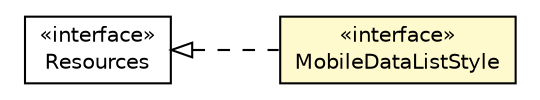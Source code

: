 #!/usr/local/bin/dot
#
# Class diagram 
# Generated by UMLGraph version R5_6-24-gf6e263 (http://www.umlgraph.org/)
#

digraph G {
	edge [fontname="Helvetica",fontsize=10,labelfontname="Helvetica",labelfontsize=10];
	node [fontname="Helvetica",fontsize=10,shape=plaintext];
	nodesep=0.25;
	ranksep=0.5;
	rankdir=LR;
	// com.gwtplatform.carstore.client.resources.MobileDataListStyle
	c252569 [label=<<table title="com.gwtplatform.carstore.client.resources.MobileDataListStyle" border="0" cellborder="1" cellspacing="0" cellpadding="2" port="p" bgcolor="lemonChiffon" href="./MobileDataListStyle.html">
		<tr><td><table border="0" cellspacing="0" cellpadding="1">
<tr><td align="center" balign="center"> &#171;interface&#187; </td></tr>
<tr><td align="center" balign="center"> MobileDataListStyle </td></tr>
		</table></td></tr>
		</table>>, URL="./MobileDataListStyle.html", fontname="Helvetica", fontcolor="black", fontsize=10.0];
	//com.gwtplatform.carstore.client.resources.MobileDataListStyle implements com.google.gwt.user.cellview.client.CellList.Resources
	c252651:p -> c252569:p [dir=back,arrowtail=empty,style=dashed];
	// com.google.gwt.user.cellview.client.CellList.Resources
	c252651 [label=<<table title="com.google.gwt.user.cellview.client.CellList.Resources" border="0" cellborder="1" cellspacing="0" cellpadding="2" port="p">
		<tr><td><table border="0" cellspacing="0" cellpadding="1">
<tr><td align="center" balign="center"> &#171;interface&#187; </td></tr>
<tr><td align="center" balign="center"> Resources </td></tr>
		</table></td></tr>
		</table>>, URL="null", fontname="Helvetica", fontcolor="black", fontsize=10.0];
}

